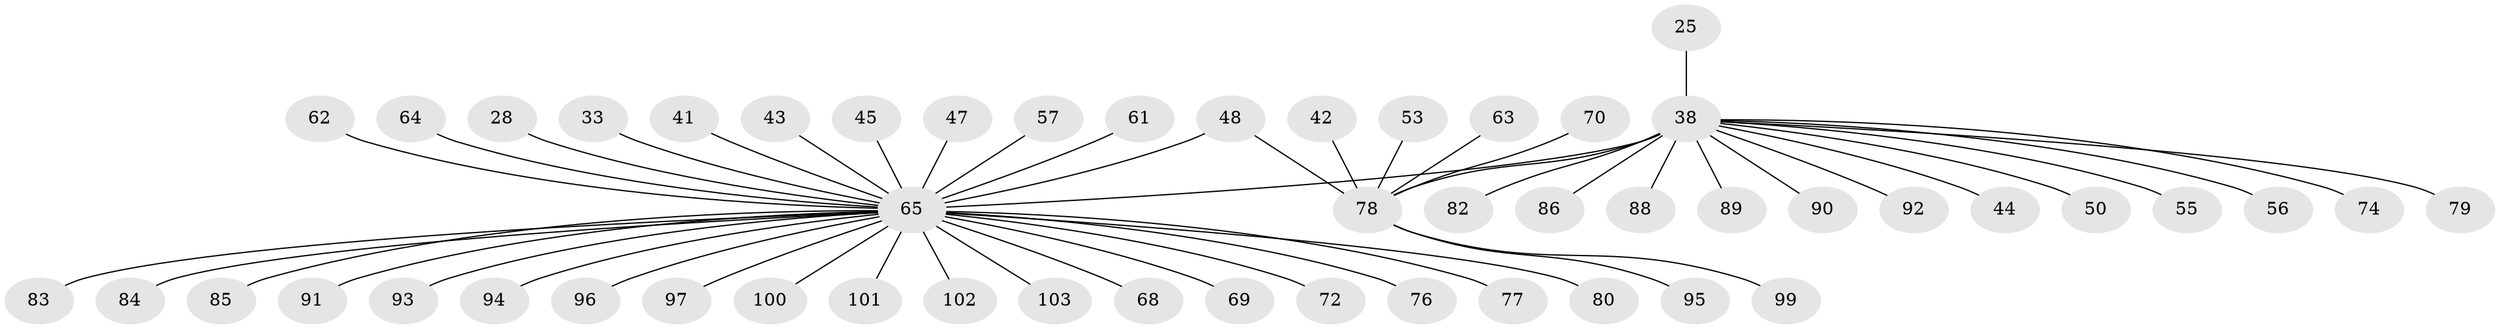 // original degree distribution, {11: 0.019417475728155338, 23: 0.009708737864077669, 8: 0.009708737864077669, 3: 0.0970873786407767, 2: 0.1553398058252427, 7: 0.009708737864077669, 5: 0.019417475728155338, 1: 0.6407766990291263, 6: 0.019417475728155338, 4: 0.019417475728155338}
// Generated by graph-tools (version 1.1) at 2025/47/03/09/25 04:47:08]
// undirected, 51 vertices, 51 edges
graph export_dot {
graph [start="1"]
  node [color=gray90,style=filled];
  25;
  28;
  33;
  38 [super="+6+21"];
  41;
  42;
  43;
  44;
  45;
  47 [super="+35+39"];
  48 [super="+46"];
  50;
  53;
  55;
  56;
  57;
  61;
  62;
  63 [super="+52"];
  64;
  65 [super="+2+3+32+14+16+17+19+22+27"];
  68;
  69;
  70;
  72;
  74;
  76 [super="+73"];
  77;
  78 [super="+58"];
  79;
  80 [super="+10+11+13+31"];
  82 [super="+26"];
  83;
  84 [super="+81"];
  85;
  86;
  88 [super="+18+75"];
  89;
  90;
  91;
  92 [super="+60"];
  93;
  94;
  95;
  96 [super="+67+71"];
  97 [super="+4+66"];
  99 [super="+59"];
  100 [super="+98"];
  101 [super="+37+87"];
  102;
  103;
  25 -- 38;
  28 -- 65;
  33 -- 65;
  38 -- 65 [weight=4];
  38 -- 50;
  38 -- 86;
  38 -- 44;
  38 -- 90;
  38 -- 74;
  38 -- 78 [weight=3];
  38 -- 79;
  38 -- 55;
  38 -- 56;
  38 -- 89;
  38 -- 88;
  38 -- 82;
  38 -- 92;
  41 -- 65;
  42 -- 78;
  43 -- 65;
  45 -- 65;
  47 -- 65;
  48 -- 65 [weight=2];
  48 -- 78;
  53 -- 78;
  57 -- 65;
  61 -- 65;
  62 -- 65;
  63 -- 78;
  64 -- 65;
  65 -- 77;
  65 -- 69;
  65 -- 94;
  65 -- 103;
  65 -- 72;
  65 -- 83;
  65 -- 93;
  65 -- 91;
  65 -- 68;
  65 -- 102;
  65 -- 85;
  65 -- 97;
  65 -- 80;
  65 -- 101;
  65 -- 96;
  65 -- 76;
  65 -- 84;
  65 -- 100;
  70 -- 78;
  78 -- 95;
  78 -- 99;
}
